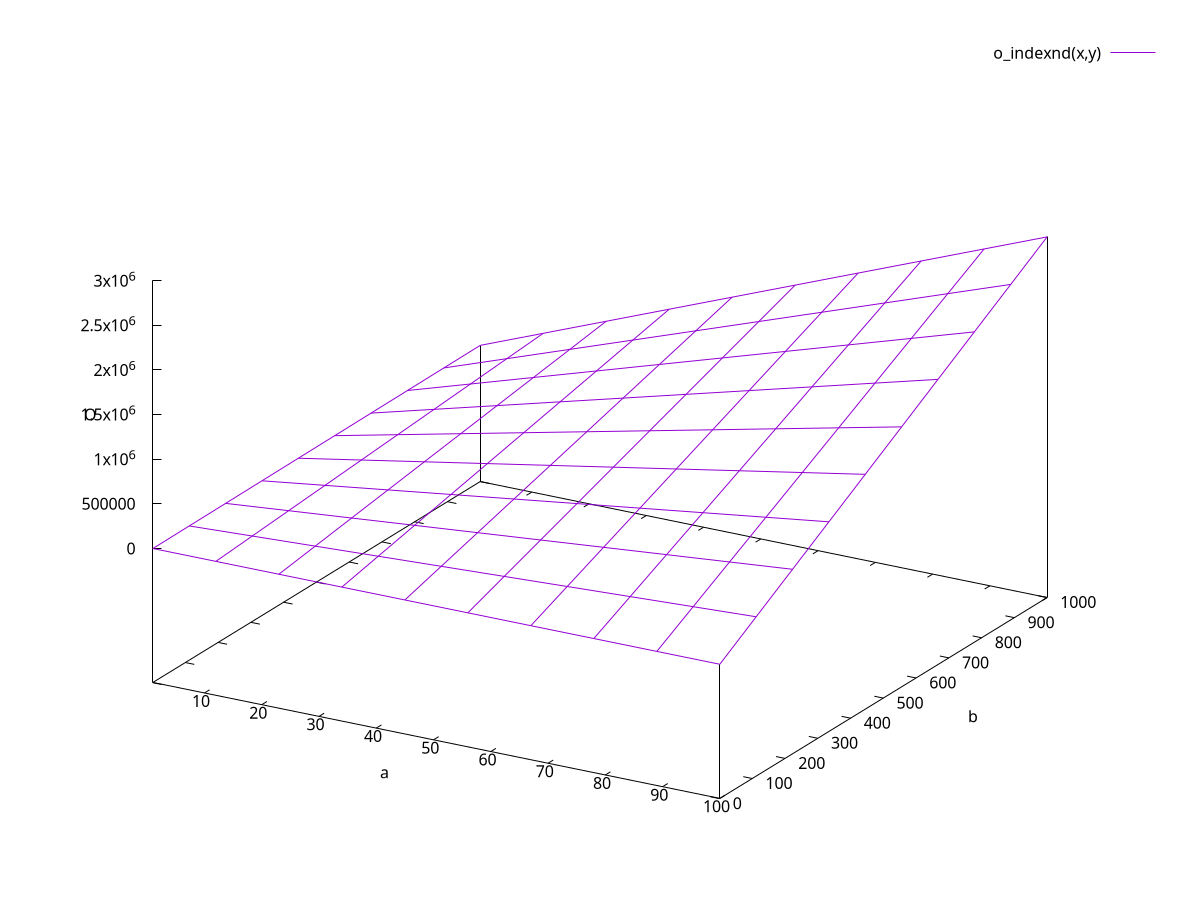 ##-- EXPLORE:
## + figure out best strategy for implementing tdm-based DiaCollo
##   (terms@date) slicing operation
## + idea:
##    - we have an (m x n) sparse term x doc matrix tdm with l<<(n*m) nnz values
##      ~ assuming uniform (avg) density, we have:
##        * nm = l/m nnz values per term
##        * nn = 1/n nnz values per doc
##    - we get a set of a<m target terms (probably small, a < 100)
##    - we get a set of b<n target docs (probably large-ish, b > 1000)
##    - we want to extract the nnz (a,b) cells from tdm for svdApply
##    - we *may* have:
##      ~ ptr0 for constant access to tdm[a,*] and binsearch(log nm) for tdm[a,b]
##      ~ ptr1 for constant access to tdm[*,b] and binsearch(log nn) for tdm[a,b]

##-- config 1: dta-dc-xpages-map.64.d/tdm.ccs.*
m0=165673;   ##-- m: nterms
n0=540332;   ##-- n: ndocs
l0=44066100; ##-- l: nnz

##-- set config
m=m0; n=n0; l=l0;

nnz(m,l) = (1.0*l)/(1.0*m); ##-- nnz(m,l) : avg nnz/item
max2(a,b) = a > b ? a : b;
min2(a,b) = a < b ? a : b;
log2(x) = log(x) / log(2.0);
zeroes(x,y) = 0;

##-- plot: general
set xlabel "a";
set ylabel "b";
set zlabel "O";
set xrange [1:100];
set yrange [1:1000];

##-- plot: indexnd (a x b)
o_indexnd(a,b) = a*b*log2(l);
splot o_indexnd(x,y);

##-- plot: ptr0, ptr1 (ptr1 wins, since (n < m) --> (nnz(n,l) < nnz(m,l))
o_ptr0(a,b) = a*b*log2(nnz(m,l));
o_ptr1(a,b) = b*a*log2(nnz(n,l));
splot o_ptr0(x,y), o_ptr1(x,y);

##-- plot: indexnd vs ptr1 : ptr1 grows *much* slower
splot o_indexnd(x,y), o_ptr1(x,y);
set view map; set contour; set pm3d; splot o_indexnd(x,y) - o_ptr1(x,y) w pm3d;

##-- plot: nz-intersect (ptr1&ptr2), v1
##  + this ignores complexity of sorting doc-nzi, which is avg O(b*nnz(n,l) log2(b*nnz(n,l)))
#o_intersect1(a,b) = a*nnz(m,l) + b*nnz(n,l) + max2(nnz(m,l),nnz(n,l))
#splot o_intersect1(x,y);
##
o_intersect(a,b) = 2*a*nnz(m,l) + 2*b*nnz(n,l) + b*nnz(n,l)*log2(b*nnz(n,l));

##-- plot: indexnd vs nz-intersect vs ptr1

##-- indexnd vs intersect:
## + (BOGUS:intersect1): indexnd better for large b or a (b>~50, a<~6), (a>~50, b<~17), else intersect wins
## + (BETTER:intersect): intersect only better for large a,b (a>~65, b>~150) and grows faster
set view map; set contour; set pm3d; splot o_indexnd(x,y) - o_intersect(x,y);

##-- ptr1 vs intersect:
## + (BOGUS:intersect1): ptr1 better for min(a,b)<100 (a<~70 or b<~80)
## + (BETTER:intersect): ptr1,ptr0 always better and grow much more slowly for small a (<~10)
set view map; set contour; set pm3d; splot o_ptr1(x,y) - o_intersect(x,y);
set view map; set contour; set pm3d; splot o_ptr0(x,y) - o_intersect(x,y);

## UPSHOT:
## + (BOGUS:intersect1): safest overall behavior seems to be intersect
## + -intersect1: requires most cached data (ptr0 + ptr1 = O(2*L))
## + +intersect1:
##    ~ ptr0, ptr1 methods each have good growth behavior, but need extra implementation
##    ~ intersect can be done by leveraging existing code (e.g. CCS::Nd::indexNDi(), PDL::intersection())
## + if we're considering extra implementation and need/want minimal data footprint,
##   we might think about an optimized indexND strategy:
##   - give 2 sorted vectors a(nA), b(nB) and ccs (ix(),vals())
##   - perform a batch-wise indexND by:
##     ~ set lo=0, hi=nnz;
##     ~ for each a in a():
##         set a_lb=lb((a,*),ix[lo:hi])     ##-- remember last hi with hi>a as a_hi
##         set a_ub=ub((a,*),ix[a_lb:a_hi])
##         set b_lb=a_lb;
##         foreach b in b():
##           set b_lb=lb((a,b),ix[b_lb:a_ub])
##           if (ix[b_lb]==b) { append out[a,b]=vals[b_lb]; b_lb++; }
##         end foreach b
##         set lo=a_ub;                     ##-- start next a iter after current a
##       end foreach a
##   - this gets us exactly the values we want with no extra data footprint
##   - leverages sorted param vectors a(),b()
##   - a binsearch ~ O(2*log2(l))
##     + but if "remember last a_hi" works,
##       ~ the first one will be s.t. like O(log2(l) + log2(l/m)) = O(2*log2(l) - log2(m))
##       ~ each additional a[i] binsearch will need to consider O(nA/m) fewer term entries
##         * that means O(nA/m * m/l) = O(nA/l) fewer nnz cells
##         * so O(binsearch(a[i])) ~ O(log2(l - i*nA/l) + log2((l - i*nA/l)/m))
##                                 = O(2*log2(l-i*nA/l) - log2(m))
##     + each binsearch(b[li]) is O(log2(l/m))
##     + so we get sum_{i=0}^{nA-1} O(a*(2*log2(l-i*nA/l) - log2(m) + b*log2(l/m)))
##   - big problem here is predicting how many nnz values we'll need to allocate!

## o_smartindex
o_smartindex(a,b) = o_smartindex_1(a,b,a-1);
o_smartindex_1(a,b,i) = i < 0 ? 0 : 2*log2(l-i*a/l) - log2(m) + b*log2(l/m) + o_smartindex_1(a,b,i-1);

##-- smartindex much better than indexnd, as expected
unset view; unset contour; unset pm3d; splot o_indexnd(x,y), o_smartindex(x,y);
set view map; set contour; set pm3d; splot o_indexnd(x,y) - o_smartindex(x,y);

##-- o_smartindex looks pretty much identical with o_ptr0
unset view; unset contour; unset pm3d; splot o_ptr0(x,y), o_smartindex(x,y);
unset view; unset contour; unset pm3d; splot o_ptr1(x,y), o_smartindex(x,y);
#
set view map; set contour; set pm3d; splot o_ptr0(x,y) - o_smartindex(x,y);
